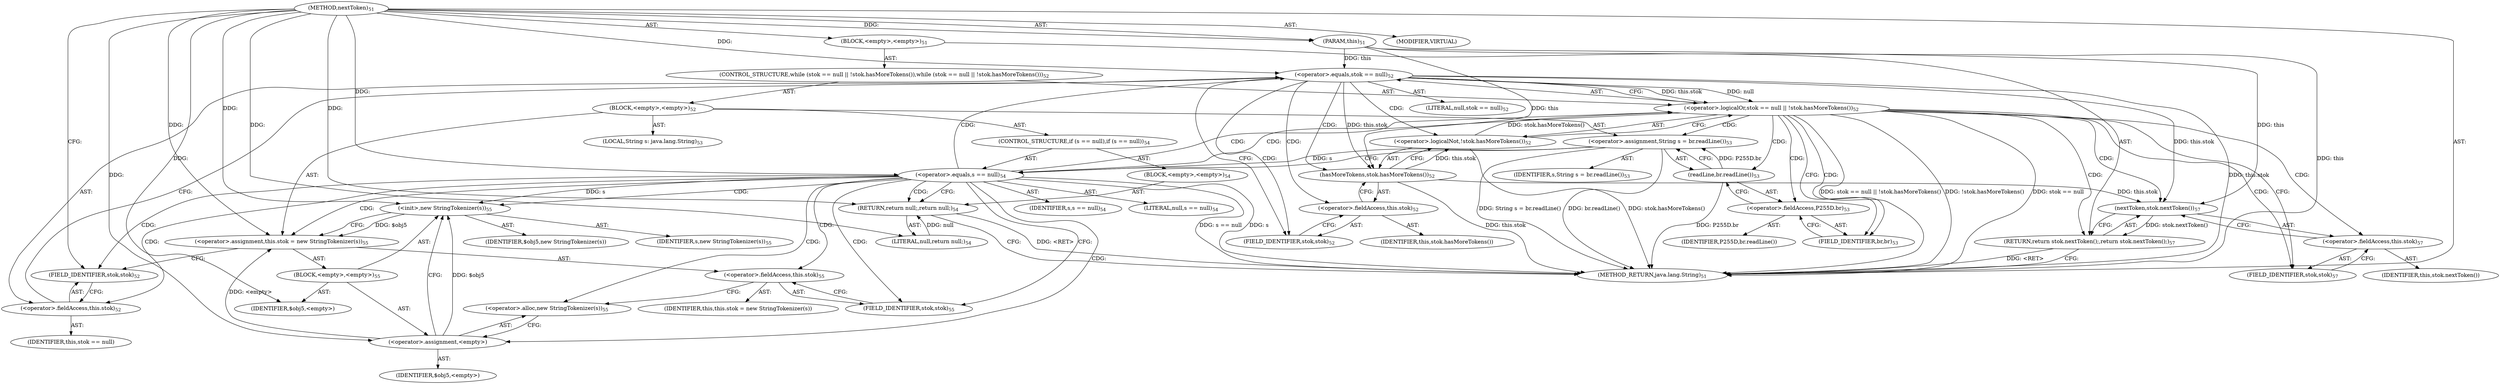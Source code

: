 digraph "nextToken" {  
"305" [label = <(METHOD,nextToken)<SUB>51</SUB>> ]
"306" [label = <(PARAM,this)<SUB>51</SUB>> ]
"307" [label = <(BLOCK,&lt;empty&gt;,&lt;empty&gt;)<SUB>51</SUB>> ]
"308" [label = <(CONTROL_STRUCTURE,while (stok == null || !stok.hasMoreTokens()),while (stok == null || !stok.hasMoreTokens()))<SUB>52</SUB>> ]
"309" [label = <(&lt;operator&gt;.logicalOr,stok == null || !stok.hasMoreTokens())<SUB>52</SUB>> ]
"310" [label = <(&lt;operator&gt;.equals,stok == null)<SUB>52</SUB>> ]
"311" [label = <(&lt;operator&gt;.fieldAccess,this.stok)<SUB>52</SUB>> ]
"312" [label = <(IDENTIFIER,this,stok == null)> ]
"313" [label = <(FIELD_IDENTIFIER,stok,stok)<SUB>52</SUB>> ]
"314" [label = <(LITERAL,null,stok == null)<SUB>52</SUB>> ]
"315" [label = <(&lt;operator&gt;.logicalNot,!stok.hasMoreTokens())<SUB>52</SUB>> ]
"316" [label = <(hasMoreTokens,stok.hasMoreTokens())<SUB>52</SUB>> ]
"317" [label = <(&lt;operator&gt;.fieldAccess,this.stok)<SUB>52</SUB>> ]
"318" [label = <(IDENTIFIER,this,stok.hasMoreTokens())> ]
"319" [label = <(FIELD_IDENTIFIER,stok,stok)<SUB>52</SUB>> ]
"320" [label = <(BLOCK,&lt;empty&gt;,&lt;empty&gt;)<SUB>52</SUB>> ]
"321" [label = <(LOCAL,String s: java.lang.String)<SUB>53</SUB>> ]
"322" [label = <(&lt;operator&gt;.assignment,String s = br.readLine())<SUB>53</SUB>> ]
"323" [label = <(IDENTIFIER,s,String s = br.readLine())<SUB>53</SUB>> ]
"324" [label = <(readLine,br.readLine())<SUB>53</SUB>> ]
"325" [label = <(&lt;operator&gt;.fieldAccess,P255D.br)<SUB>53</SUB>> ]
"326" [label = <(IDENTIFIER,P255D,br.readLine())> ]
"327" [label = <(FIELD_IDENTIFIER,br,br)<SUB>53</SUB>> ]
"328" [label = <(CONTROL_STRUCTURE,if (s == null),if (s == null))<SUB>54</SUB>> ]
"329" [label = <(&lt;operator&gt;.equals,s == null)<SUB>54</SUB>> ]
"330" [label = <(IDENTIFIER,s,s == null)<SUB>54</SUB>> ]
"331" [label = <(LITERAL,null,s == null)<SUB>54</SUB>> ]
"332" [label = <(BLOCK,&lt;empty&gt;,&lt;empty&gt;)<SUB>54</SUB>> ]
"333" [label = <(RETURN,return null;,return null;)<SUB>54</SUB>> ]
"334" [label = <(LITERAL,null,return null;)<SUB>54</SUB>> ]
"335" [label = <(&lt;operator&gt;.assignment,this.stok = new StringTokenizer(s))<SUB>55</SUB>> ]
"336" [label = <(&lt;operator&gt;.fieldAccess,this.stok)<SUB>55</SUB>> ]
"337" [label = <(IDENTIFIER,this,this.stok = new StringTokenizer(s))> ]
"338" [label = <(FIELD_IDENTIFIER,stok,stok)<SUB>55</SUB>> ]
"339" [label = <(BLOCK,&lt;empty&gt;,&lt;empty&gt;)<SUB>55</SUB>> ]
"340" [label = <(&lt;operator&gt;.assignment,&lt;empty&gt;)> ]
"341" [label = <(IDENTIFIER,$obj5,&lt;empty&gt;)> ]
"342" [label = <(&lt;operator&gt;.alloc,new StringTokenizer(s))<SUB>55</SUB>> ]
"343" [label = <(&lt;init&gt;,new StringTokenizer(s))<SUB>55</SUB>> ]
"344" [label = <(IDENTIFIER,$obj5,new StringTokenizer(s))> ]
"345" [label = <(IDENTIFIER,s,new StringTokenizer(s))<SUB>55</SUB>> ]
"346" [label = <(IDENTIFIER,$obj5,&lt;empty&gt;)> ]
"347" [label = <(RETURN,return stok.nextToken();,return stok.nextToken();)<SUB>57</SUB>> ]
"348" [label = <(nextToken,stok.nextToken())<SUB>57</SUB>> ]
"349" [label = <(&lt;operator&gt;.fieldAccess,this.stok)<SUB>57</SUB>> ]
"350" [label = <(IDENTIFIER,this,stok.nextToken())> ]
"351" [label = <(FIELD_IDENTIFIER,stok,stok)<SUB>57</SUB>> ]
"352" [label = <(MODIFIER,VIRTUAL)> ]
"353" [label = <(METHOD_RETURN,java.lang.String)<SUB>51</SUB>> ]
  "305" -> "306"  [ label = "AST: "] 
  "305" -> "307"  [ label = "AST: "] 
  "305" -> "352"  [ label = "AST: "] 
  "305" -> "353"  [ label = "AST: "] 
  "307" -> "308"  [ label = "AST: "] 
  "307" -> "347"  [ label = "AST: "] 
  "308" -> "309"  [ label = "AST: "] 
  "308" -> "320"  [ label = "AST: "] 
  "309" -> "310"  [ label = "AST: "] 
  "309" -> "315"  [ label = "AST: "] 
  "310" -> "311"  [ label = "AST: "] 
  "310" -> "314"  [ label = "AST: "] 
  "311" -> "312"  [ label = "AST: "] 
  "311" -> "313"  [ label = "AST: "] 
  "315" -> "316"  [ label = "AST: "] 
  "316" -> "317"  [ label = "AST: "] 
  "317" -> "318"  [ label = "AST: "] 
  "317" -> "319"  [ label = "AST: "] 
  "320" -> "321"  [ label = "AST: "] 
  "320" -> "322"  [ label = "AST: "] 
  "320" -> "328"  [ label = "AST: "] 
  "320" -> "335"  [ label = "AST: "] 
  "322" -> "323"  [ label = "AST: "] 
  "322" -> "324"  [ label = "AST: "] 
  "324" -> "325"  [ label = "AST: "] 
  "325" -> "326"  [ label = "AST: "] 
  "325" -> "327"  [ label = "AST: "] 
  "328" -> "329"  [ label = "AST: "] 
  "328" -> "332"  [ label = "AST: "] 
  "329" -> "330"  [ label = "AST: "] 
  "329" -> "331"  [ label = "AST: "] 
  "332" -> "333"  [ label = "AST: "] 
  "333" -> "334"  [ label = "AST: "] 
  "335" -> "336"  [ label = "AST: "] 
  "335" -> "339"  [ label = "AST: "] 
  "336" -> "337"  [ label = "AST: "] 
  "336" -> "338"  [ label = "AST: "] 
  "339" -> "340"  [ label = "AST: "] 
  "339" -> "343"  [ label = "AST: "] 
  "339" -> "346"  [ label = "AST: "] 
  "340" -> "341"  [ label = "AST: "] 
  "340" -> "342"  [ label = "AST: "] 
  "343" -> "344"  [ label = "AST: "] 
  "343" -> "345"  [ label = "AST: "] 
  "347" -> "348"  [ label = "AST: "] 
  "348" -> "349"  [ label = "AST: "] 
  "349" -> "350"  [ label = "AST: "] 
  "349" -> "351"  [ label = "AST: "] 
  "347" -> "353"  [ label = "CFG: "] 
  "309" -> "327"  [ label = "CFG: "] 
  "309" -> "351"  [ label = "CFG: "] 
  "348" -> "347"  [ label = "CFG: "] 
  "310" -> "309"  [ label = "CFG: "] 
  "310" -> "319"  [ label = "CFG: "] 
  "315" -> "309"  [ label = "CFG: "] 
  "322" -> "329"  [ label = "CFG: "] 
  "335" -> "313"  [ label = "CFG: "] 
  "349" -> "348"  [ label = "CFG: "] 
  "311" -> "310"  [ label = "CFG: "] 
  "316" -> "315"  [ label = "CFG: "] 
  "324" -> "322"  [ label = "CFG: "] 
  "329" -> "333"  [ label = "CFG: "] 
  "329" -> "338"  [ label = "CFG: "] 
  "336" -> "342"  [ label = "CFG: "] 
  "351" -> "349"  [ label = "CFG: "] 
  "313" -> "311"  [ label = "CFG: "] 
  "317" -> "316"  [ label = "CFG: "] 
  "325" -> "324"  [ label = "CFG: "] 
  "333" -> "353"  [ label = "CFG: "] 
  "338" -> "336"  [ label = "CFG: "] 
  "340" -> "343"  [ label = "CFG: "] 
  "343" -> "335"  [ label = "CFG: "] 
  "319" -> "317"  [ label = "CFG: "] 
  "327" -> "325"  [ label = "CFG: "] 
  "342" -> "340"  [ label = "CFG: "] 
  "305" -> "313"  [ label = "CFG: "] 
  "347" -> "353"  [ label = "DDG: &lt;RET&gt;"] 
  "333" -> "353"  [ label = "DDG: &lt;RET&gt;"] 
  "306" -> "353"  [ label = "DDG: this"] 
  "310" -> "353"  [ label = "DDG: this.stok"] 
  "309" -> "353"  [ label = "DDG: stok == null"] 
  "316" -> "353"  [ label = "DDG: this.stok"] 
  "315" -> "353"  [ label = "DDG: stok.hasMoreTokens()"] 
  "309" -> "353"  [ label = "DDG: !stok.hasMoreTokens()"] 
  "309" -> "353"  [ label = "DDG: stok == null || !stok.hasMoreTokens()"] 
  "324" -> "353"  [ label = "DDG: P255D.br"] 
  "322" -> "353"  [ label = "DDG: br.readLine()"] 
  "322" -> "353"  [ label = "DDG: String s = br.readLine()"] 
  "329" -> "353"  [ label = "DDG: s"] 
  "329" -> "353"  [ label = "DDG: s == null"] 
  "305" -> "306"  [ label = "DDG: "] 
  "348" -> "347"  [ label = "DDG: stok.nextToken()"] 
  "310" -> "309"  [ label = "DDG: this.stok"] 
  "310" -> "309"  [ label = "DDG: null"] 
  "315" -> "309"  [ label = "DDG: stok.hasMoreTokens()"] 
  "324" -> "322"  [ label = "DDG: P255D.br"] 
  "340" -> "335"  [ label = "DDG: &lt;empty&gt;"] 
  "343" -> "335"  [ label = "DDG: $obj5"] 
  "305" -> "335"  [ label = "DDG: "] 
  "306" -> "348"  [ label = "DDG: this"] 
  "310" -> "348"  [ label = "DDG: this.stok"] 
  "316" -> "348"  [ label = "DDG: this.stok"] 
  "306" -> "310"  [ label = "DDG: this"] 
  "305" -> "310"  [ label = "DDG: "] 
  "316" -> "315"  [ label = "DDG: this.stok"] 
  "306" -> "316"  [ label = "DDG: this"] 
  "310" -> "316"  [ label = "DDG: this.stok"] 
  "322" -> "329"  [ label = "DDG: s"] 
  "305" -> "329"  [ label = "DDG: "] 
  "334" -> "333"  [ label = "DDG: null"] 
  "305" -> "333"  [ label = "DDG: "] 
  "305" -> "340"  [ label = "DDG: "] 
  "305" -> "346"  [ label = "DDG: "] 
  "305" -> "334"  [ label = "DDG: "] 
  "340" -> "343"  [ label = "DDG: $obj5"] 
  "305" -> "343"  [ label = "DDG: "] 
  "329" -> "343"  [ label = "DDG: s"] 
  "309" -> "325"  [ label = "CDG: "] 
  "309" -> "329"  [ label = "CDG: "] 
  "309" -> "322"  [ label = "CDG: "] 
  "309" -> "348"  [ label = "CDG: "] 
  "309" -> "327"  [ label = "CDG: "] 
  "309" -> "347"  [ label = "CDG: "] 
  "309" -> "349"  [ label = "CDG: "] 
  "309" -> "324"  [ label = "CDG: "] 
  "309" -> "351"  [ label = "CDG: "] 
  "310" -> "319"  [ label = "CDG: "] 
  "310" -> "315"  [ label = "CDG: "] 
  "310" -> "317"  [ label = "CDG: "] 
  "310" -> "316"  [ label = "CDG: "] 
  "329" -> "310"  [ label = "CDG: "] 
  "329" -> "340"  [ label = "CDG: "] 
  "329" -> "338"  [ label = "CDG: "] 
  "329" -> "309"  [ label = "CDG: "] 
  "329" -> "343"  [ label = "CDG: "] 
  "329" -> "313"  [ label = "CDG: "] 
  "329" -> "311"  [ label = "CDG: "] 
  "329" -> "333"  [ label = "CDG: "] 
  "329" -> "335"  [ label = "CDG: "] 
  "329" -> "342"  [ label = "CDG: "] 
  "329" -> "336"  [ label = "CDG: "] 
}
